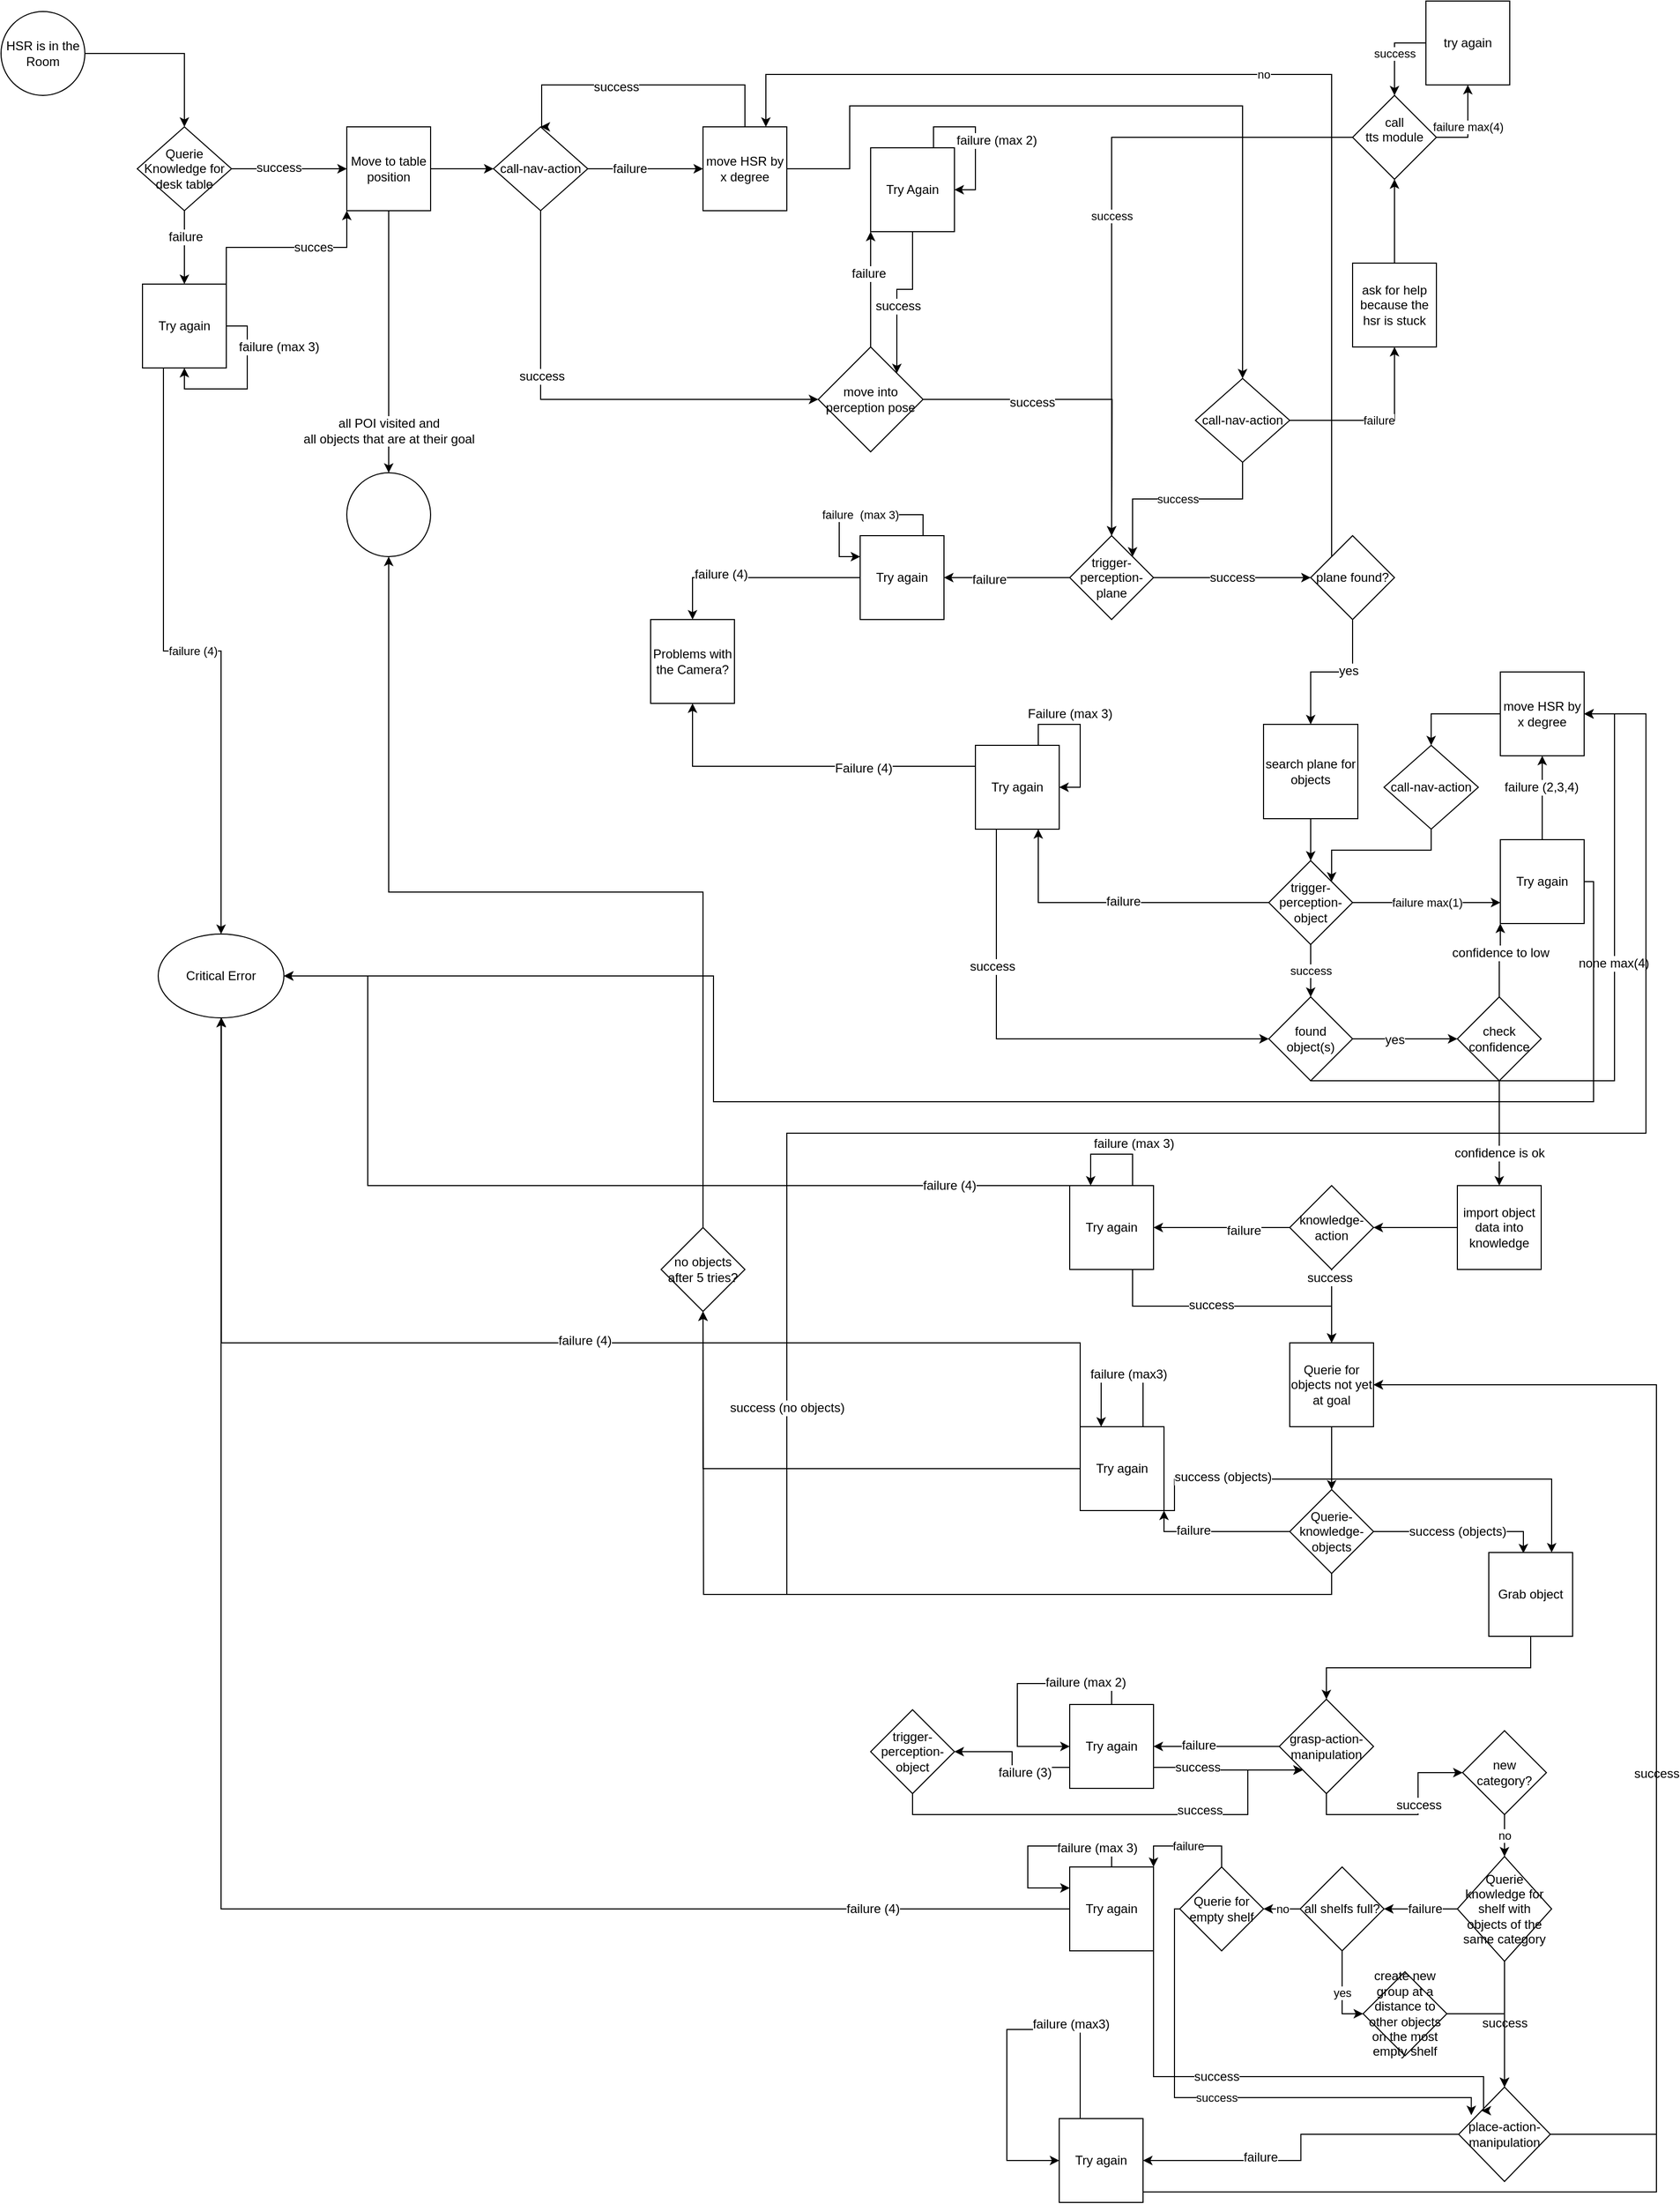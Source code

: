 <mxfile version="12.5.6" type="device"><diagram id="s3CzwGgVmn3eYkDHmtNT" name="Page-1"><mxGraphModel dx="2680" dy="2824" grid="1" gridSize="10" guides="1" tooltips="1" connect="1" arrows="1" fold="1" page="1" pageScale="1" pageWidth="827" pageHeight="1169" math="0" shadow="0"><root><mxCell id="0"/><mxCell id="1" parent="0"/><mxCell id="0zeVmVrPsQL4oMZ0mslQ-5" style="edgeStyle=orthogonalEdgeStyle;rounded=0;orthogonalLoop=1;jettySize=auto;html=1;exitX=1;exitY=0.5;exitDx=0;exitDy=0;entryX=0.5;entryY=0;entryDx=0;entryDy=0;" parent="1" source="CvxDytZqVnNAclwuMz6V-2" target="0zeVmVrPsQL4oMZ0mslQ-4" edge="1"><mxGeometry relative="1" as="geometry"/></mxCell><mxCell id="CvxDytZqVnNAclwuMz6V-2" value="HSR is in the Room" style="ellipse;whiteSpace=wrap;html=1;aspect=fixed;" parent="1" vertex="1"><mxGeometry x="20" y="20" width="80" height="80" as="geometry"/></mxCell><mxCell id="0zeVmVrPsQL4oMZ0mslQ-10" style="edgeStyle=orthogonalEdgeStyle;rounded=0;orthogonalLoop=1;jettySize=auto;html=1;exitX=1;exitY=0.5;exitDx=0;exitDy=0;entryX=0;entryY=0.5;entryDx=0;entryDy=0;strokeColor=#000000;" parent="1" source="0zeVmVrPsQL4oMZ0mslQ-4" target="0zeVmVrPsQL4oMZ0mslQ-9" edge="1"><mxGeometry relative="1" as="geometry"><Array as="points"><mxPoint x="280" y="170"/><mxPoint x="280" y="170"/></Array></mxGeometry></mxCell><mxCell id="0zeVmVrPsQL4oMZ0mslQ-11" value="success" style="text;html=1;align=center;verticalAlign=middle;resizable=0;points=[];labelBackgroundColor=#ffffff;" parent="0zeVmVrPsQL4oMZ0mslQ-10" vertex="1" connectable="0"><mxGeometry y="10" relative="1" as="geometry"><mxPoint x="-10" y="9" as="offset"/></mxGeometry></mxCell><mxCell id="0zeVmVrPsQL4oMZ0mslQ-12" style="edgeStyle=orthogonalEdgeStyle;rounded=0;orthogonalLoop=1;jettySize=auto;html=1;exitX=0.5;exitY=1;exitDx=0;exitDy=0;strokeColor=#000000;entryX=0.5;entryY=0;entryDx=0;entryDy=0;entryPerimeter=0;" parent="1" source="0zeVmVrPsQL4oMZ0mslQ-4" target="0zeVmVrPsQL4oMZ0mslQ-8" edge="1"><mxGeometry relative="1" as="geometry"><Array as="points"><mxPoint x="200" y="230"/><mxPoint x="200" y="230"/></Array></mxGeometry></mxCell><mxCell id="0zeVmVrPsQL4oMZ0mslQ-14" value="failure" style="text;html=1;align=center;verticalAlign=middle;resizable=0;points=[];labelBackgroundColor=#ffffff;" parent="0zeVmVrPsQL4oMZ0mslQ-12" vertex="1" connectable="0"><mxGeometry x="0.293" y="1" relative="1" as="geometry"><mxPoint y="-17" as="offset"/></mxGeometry></mxCell><mxCell id="0zeVmVrPsQL4oMZ0mslQ-4" value="Querie Knowledge for desk table" style="rhombus;whiteSpace=wrap;html=1;" parent="1" vertex="1"><mxGeometry x="150" y="130" width="90" height="80" as="geometry"/></mxCell><mxCell id="0zeVmVrPsQL4oMZ0mslQ-6" style="edgeStyle=orthogonalEdgeStyle;rounded=0;orthogonalLoop=1;jettySize=auto;html=1;exitX=0.5;exitY=1;exitDx=0;exitDy=0;" parent="1" source="0zeVmVrPsQL4oMZ0mslQ-4" target="0zeVmVrPsQL4oMZ0mslQ-4" edge="1"><mxGeometry relative="1" as="geometry"/></mxCell><mxCell id="0zeVmVrPsQL4oMZ0mslQ-15" style="edgeStyle=orthogonalEdgeStyle;rounded=0;orthogonalLoop=1;jettySize=auto;html=1;exitX=1;exitY=0;exitDx=0;exitDy=0;entryX=0;entryY=1;entryDx=0;entryDy=0;strokeColor=#000000;" parent="1" source="0zeVmVrPsQL4oMZ0mslQ-8" target="0zeVmVrPsQL4oMZ0mslQ-9" edge="1"><mxGeometry relative="1" as="geometry"/></mxCell><mxCell id="0zeVmVrPsQL4oMZ0mslQ-16" value="succes" style="text;html=1;align=center;verticalAlign=middle;resizable=0;points=[];labelBackgroundColor=#ffffff;" parent="0zeVmVrPsQL4oMZ0mslQ-15" vertex="1" connectable="0"><mxGeometry x="0.274" relative="1" as="geometry"><mxPoint as="offset"/></mxGeometry></mxCell><mxCell id="ymiWuhS0kt6ZjkPdEzqz-35" value="failure (4)" style="edgeStyle=orthogonalEdgeStyle;rounded=0;orthogonalLoop=1;jettySize=auto;html=1;exitX=0.25;exitY=1;exitDx=0;exitDy=0;entryX=0.5;entryY=0;entryDx=0;entryDy=0;" edge="1" parent="1" source="0zeVmVrPsQL4oMZ0mslQ-8" target="ymiWuhS0kt6ZjkPdEzqz-34"><mxGeometry relative="1" as="geometry"/></mxCell><mxCell id="0zeVmVrPsQL4oMZ0mslQ-8" value="Try again" style="whiteSpace=wrap;html=1;aspect=fixed;" parent="1" vertex="1"><mxGeometry x="155" y="280" width="80" height="80" as="geometry"/></mxCell><mxCell id="0zeVmVrPsQL4oMZ0mslQ-20" style="edgeStyle=orthogonalEdgeStyle;rounded=0;orthogonalLoop=1;jettySize=auto;html=1;exitX=1;exitY=0.5;exitDx=0;exitDy=0;entryX=0;entryY=0.5;entryDx=0;entryDy=0;strokeColor=#000000;" parent="1" source="0zeVmVrPsQL4oMZ0mslQ-9" target="0zeVmVrPsQL4oMZ0mslQ-19" edge="1"><mxGeometry relative="1" as="geometry"/></mxCell><mxCell id="0zeVmVrPsQL4oMZ0mslQ-40" value="" style="edgeStyle=orthogonalEdgeStyle;rounded=0;orthogonalLoop=1;jettySize=auto;html=1;strokeColor=#000000;" parent="1" source="0zeVmVrPsQL4oMZ0mslQ-9" target="0zeVmVrPsQL4oMZ0mslQ-39" edge="1"><mxGeometry relative="1" as="geometry"/></mxCell><mxCell id="0zeVmVrPsQL4oMZ0mslQ-41" value="all POI visited and&lt;br&gt;all objects that are at their goal" style="text;html=1;align=center;verticalAlign=middle;resizable=0;points=[];labelBackgroundColor=#ffffff;" parent="0zeVmVrPsQL4oMZ0mslQ-40" vertex="1" connectable="0"><mxGeometry x="-0.25" y="-1" relative="1" as="geometry"><mxPoint x="1" y="116" as="offset"/></mxGeometry></mxCell><mxCell id="0zeVmVrPsQL4oMZ0mslQ-9" value="Move to table position" style="whiteSpace=wrap;html=1;aspect=fixed;" parent="1" vertex="1"><mxGeometry x="350" y="130" width="80" height="80" as="geometry"/></mxCell><mxCell id="0zeVmVrPsQL4oMZ0mslQ-17" style="edgeStyle=orthogonalEdgeStyle;rounded=0;orthogonalLoop=1;jettySize=auto;html=1;exitX=1;exitY=0.5;exitDx=0;exitDy=0;entryX=0.5;entryY=1;entryDx=0;entryDy=0;strokeColor=#000000;" parent="1" source="0zeVmVrPsQL4oMZ0mslQ-8" target="0zeVmVrPsQL4oMZ0mslQ-8" edge="1"><mxGeometry relative="1" as="geometry"/></mxCell><mxCell id="0zeVmVrPsQL4oMZ0mslQ-18" value="failure (max 3)" style="text;html=1;align=center;verticalAlign=middle;resizable=0;points=[];labelBackgroundColor=#ffffff;" parent="0zeVmVrPsQL4oMZ0mslQ-17" vertex="1" connectable="0"><mxGeometry x="-0.588" y="-2" relative="1" as="geometry"><mxPoint x="32" y="7" as="offset"/></mxGeometry></mxCell><mxCell id="0zeVmVrPsQL4oMZ0mslQ-22" style="edgeStyle=orthogonalEdgeStyle;rounded=0;orthogonalLoop=1;jettySize=auto;html=1;exitX=0.5;exitY=1;exitDx=0;exitDy=0;strokeColor=#000000;entryX=0;entryY=0.5;entryDx=0;entryDy=0;" parent="1" source="0zeVmVrPsQL4oMZ0mslQ-19" target="0zeVmVrPsQL4oMZ0mslQ-43" edge="1"><mxGeometry relative="1" as="geometry"><mxPoint x="680" y="350" as="targetPoint"/></mxGeometry></mxCell><mxCell id="0zeVmVrPsQL4oMZ0mslQ-23" value="&lt;div&gt;success&lt;/div&gt;" style="text;html=1;align=center;verticalAlign=middle;resizable=0;points=[];labelBackgroundColor=#ffffff;" parent="0zeVmVrPsQL4oMZ0mslQ-22" vertex="1" connectable="0"><mxGeometry x="-0.291" y="1" relative="1" as="geometry"><mxPoint as="offset"/></mxGeometry></mxCell><mxCell id="0zeVmVrPsQL4oMZ0mslQ-27" style="edgeStyle=orthogonalEdgeStyle;rounded=0;orthogonalLoop=1;jettySize=auto;html=1;exitX=1;exitY=0.5;exitDx=0;exitDy=0;strokeColor=#000000;entryX=0;entryY=0.5;entryDx=0;entryDy=0;" parent="1" source="0zeVmVrPsQL4oMZ0mslQ-19" target="ymiWuhS0kt6ZjkPdEzqz-2" edge="1"><mxGeometry relative="1" as="geometry"><mxPoint x="660" y="170" as="targetPoint"/></mxGeometry></mxCell><mxCell id="0zeVmVrPsQL4oMZ0mslQ-28" value="failure" style="text;html=1;align=center;verticalAlign=middle;resizable=0;points=[];labelBackgroundColor=#ffffff;" parent="0zeVmVrPsQL4oMZ0mslQ-27" vertex="1" connectable="0"><mxGeometry x="-0.275" relative="1" as="geometry"><mxPoint as="offset"/></mxGeometry></mxCell><mxCell id="0zeVmVrPsQL4oMZ0mslQ-19" value="call-nav-action" style="rhombus;whiteSpace=wrap;html=1;" parent="1" vertex="1"><mxGeometry x="490" y="130" width="90" height="80" as="geometry"/></mxCell><mxCell id="0zeVmVrPsQL4oMZ0mslQ-30" style="edgeStyle=orthogonalEdgeStyle;rounded=0;orthogonalLoop=1;jettySize=auto;html=1;entryX=0.5;entryY=0;entryDx=0;entryDy=0;strokeColor=#000000;exitX=0.5;exitY=0;exitDx=0;exitDy=0;" parent="1" source="ymiWuhS0kt6ZjkPdEzqz-2" target="0zeVmVrPsQL4oMZ0mslQ-19" edge="1"><mxGeometry relative="1" as="geometry"><mxPoint x="750" y="110" as="sourcePoint"/><Array as="points"><mxPoint x="730" y="90"/><mxPoint x="536" y="90"/></Array></mxGeometry></mxCell><mxCell id="0zeVmVrPsQL4oMZ0mslQ-31" value="success" style="text;html=1;align=center;verticalAlign=middle;resizable=0;points=[];labelBackgroundColor=#ffffff;" parent="0zeVmVrPsQL4oMZ0mslQ-30" vertex="1" connectable="0"><mxGeometry x="0.19" y="2" relative="1" as="geometry"><mxPoint as="offset"/></mxGeometry></mxCell><mxCell id="0zeVmVrPsQL4oMZ0mslQ-32" style="edgeStyle=orthogonalEdgeStyle;rounded=0;orthogonalLoop=1;jettySize=auto;html=1;strokeColor=#000000;entryX=0.5;entryY=0;entryDx=0;entryDy=0;exitX=1;exitY=0.5;exitDx=0;exitDy=0;" parent="1" source="ymiWuhS0kt6ZjkPdEzqz-2" target="9kYvWkp-XGY7HZme8Q60-32" edge="1"><mxGeometry relative="1" as="geometry"><mxPoint x="790" y="170" as="sourcePoint"/><mxPoint x="1400" y="310" as="targetPoint"/><Array as="points"><mxPoint x="830" y="170"/><mxPoint x="830" y="110"/><mxPoint x="1205" y="110"/></Array></mxGeometry></mxCell><mxCell id="0zeVmVrPsQL4oMZ0mslQ-39" value="" style="ellipse;whiteSpace=wrap;html=1;aspect=fixed;" parent="1" vertex="1"><mxGeometry x="350" y="460" width="80" height="80" as="geometry"/></mxCell><mxCell id="0zeVmVrPsQL4oMZ0mslQ-47" style="edgeStyle=orthogonalEdgeStyle;rounded=0;orthogonalLoop=1;jettySize=auto;html=1;exitX=0.5;exitY=0;exitDx=0;exitDy=0;entryX=0;entryY=1;entryDx=0;entryDy=0;strokeColor=#000000;" parent="1" source="0zeVmVrPsQL4oMZ0mslQ-43" target="0zeVmVrPsQL4oMZ0mslQ-45" edge="1"><mxGeometry relative="1" as="geometry"/></mxCell><mxCell id="0zeVmVrPsQL4oMZ0mslQ-51" value="failure" style="text;html=1;align=center;verticalAlign=middle;resizable=0;points=[];labelBackgroundColor=#ffffff;" parent="0zeVmVrPsQL4oMZ0mslQ-47" vertex="1" connectable="0"><mxGeometry x="0.273" y="2" relative="1" as="geometry"><mxPoint as="offset"/></mxGeometry></mxCell><mxCell id="0zeVmVrPsQL4oMZ0mslQ-48" style="edgeStyle=orthogonalEdgeStyle;rounded=0;orthogonalLoop=1;jettySize=auto;html=1;exitX=1;exitY=0.5;exitDx=0;exitDy=0;strokeColor=#000000;" parent="1" source="0zeVmVrPsQL4oMZ0mslQ-43" edge="1"><mxGeometry relative="1" as="geometry"><mxPoint x="1080" y="520" as="targetPoint"/></mxGeometry></mxCell><mxCell id="0zeVmVrPsQL4oMZ0mslQ-52" value="success" style="text;html=1;align=center;verticalAlign=middle;resizable=0;points=[];labelBackgroundColor=#ffffff;" parent="0zeVmVrPsQL4oMZ0mslQ-48" vertex="1" connectable="0"><mxGeometry x="-0.334" y="-3" relative="1" as="geometry"><mxPoint as="offset"/></mxGeometry></mxCell><mxCell id="0zeVmVrPsQL4oMZ0mslQ-43" value="move into &lt;br&gt;perception pose" style="rhombus;whiteSpace=wrap;html=1;" parent="1" vertex="1"><mxGeometry x="800" y="340" width="100" height="100" as="geometry"/></mxCell><mxCell id="0zeVmVrPsQL4oMZ0mslQ-53" style="edgeStyle=orthogonalEdgeStyle;rounded=0;orthogonalLoop=1;jettySize=auto;html=1;exitX=0.5;exitY=1;exitDx=0;exitDy=0;entryX=1;entryY=0;entryDx=0;entryDy=0;strokeColor=#000000;" parent="1" source="0zeVmVrPsQL4oMZ0mslQ-45" target="0zeVmVrPsQL4oMZ0mslQ-43" edge="1"><mxGeometry relative="1" as="geometry"/></mxCell><mxCell id="0zeVmVrPsQL4oMZ0mslQ-56" value="success" style="text;html=1;align=center;verticalAlign=middle;resizable=0;points=[];labelBackgroundColor=#ffffff;" parent="0zeVmVrPsQL4oMZ0mslQ-53" vertex="1" connectable="0"><mxGeometry x="0.147" y="1" relative="1" as="geometry"><mxPoint as="offset"/></mxGeometry></mxCell><mxCell id="0zeVmVrPsQL4oMZ0mslQ-45" value="Try Again" style="whiteSpace=wrap;html=1;aspect=fixed;" parent="1" vertex="1"><mxGeometry x="850" y="150" width="80" height="80" as="geometry"/></mxCell><mxCell id="0zeVmVrPsQL4oMZ0mslQ-57" style="edgeStyle=orthogonalEdgeStyle;rounded=0;orthogonalLoop=1;jettySize=auto;html=1;exitX=0.75;exitY=0;exitDx=0;exitDy=0;entryX=1;entryY=0.5;entryDx=0;entryDy=0;strokeColor=#000000;" parent="1" source="0zeVmVrPsQL4oMZ0mslQ-45" target="0zeVmVrPsQL4oMZ0mslQ-45" edge="1"><mxGeometry relative="1" as="geometry"/></mxCell><mxCell id="0zeVmVrPsQL4oMZ0mslQ-58" value="failure (max 2)" style="text;html=1;align=center;verticalAlign=middle;resizable=0;points=[];labelBackgroundColor=#ffffff;" parent="0zeVmVrPsQL4oMZ0mslQ-57" vertex="1" connectable="0"><mxGeometry x="0.043" y="2" relative="1" as="geometry"><mxPoint x="18" as="offset"/></mxGeometry></mxCell><mxCell id="0zeVmVrPsQL4oMZ0mslQ-62" style="edgeStyle=orthogonalEdgeStyle;rounded=0;orthogonalLoop=1;jettySize=auto;html=1;exitX=0;exitY=0.5;exitDx=0;exitDy=0;entryX=1;entryY=0.5;entryDx=0;entryDy=0;strokeColor=#000000;" parent="1" source="0zeVmVrPsQL4oMZ0mslQ-59" target="0zeVmVrPsQL4oMZ0mslQ-61" edge="1"><mxGeometry relative="1" as="geometry"/></mxCell><mxCell id="0zeVmVrPsQL4oMZ0mslQ-63" value="failure" style="text;html=1;align=center;verticalAlign=middle;resizable=0;points=[];labelBackgroundColor=#ffffff;" parent="0zeVmVrPsQL4oMZ0mslQ-62" vertex="1" connectable="0"><mxGeometry x="0.283" y="2" relative="1" as="geometry"><mxPoint as="offset"/></mxGeometry></mxCell><mxCell id="0zeVmVrPsQL4oMZ0mslQ-75" style="edgeStyle=orthogonalEdgeStyle;rounded=0;orthogonalLoop=1;jettySize=auto;html=1;exitX=1;exitY=0.5;exitDx=0;exitDy=0;entryX=0;entryY=0.5;entryDx=0;entryDy=0;strokeColor=#000000;" parent="1" source="0zeVmVrPsQL4oMZ0mslQ-59" target="0zeVmVrPsQL4oMZ0mslQ-74" edge="1"><mxGeometry relative="1" as="geometry"/></mxCell><mxCell id="0zeVmVrPsQL4oMZ0mslQ-76" value="success" style="text;html=1;align=center;verticalAlign=middle;resizable=0;points=[];labelBackgroundColor=#ffffff;" parent="0zeVmVrPsQL4oMZ0mslQ-75" vertex="1" connectable="0"><mxGeometry x="0.25" y="-2" relative="1" as="geometry"><mxPoint x="-19" y="-2" as="offset"/></mxGeometry></mxCell><mxCell id="0zeVmVrPsQL4oMZ0mslQ-59" value="trigger-perception-plane" style="rhombus;whiteSpace=wrap;html=1;" parent="1" vertex="1"><mxGeometry x="1040" y="520" width="80" height="80" as="geometry"/></mxCell><mxCell id="0zeVmVrPsQL4oMZ0mslQ-65" value="failure&amp;nbsp; (max 3)" style="edgeStyle=orthogonalEdgeStyle;rounded=0;orthogonalLoop=1;jettySize=auto;html=1;exitX=0.75;exitY=0;exitDx=0;exitDy=0;strokeColor=#000000;entryX=0;entryY=0.25;entryDx=0;entryDy=0;" parent="1" source="0zeVmVrPsQL4oMZ0mslQ-61" target="0zeVmVrPsQL4oMZ0mslQ-61" edge="1"><mxGeometry relative="1" as="geometry"><mxPoint x="830" y="540" as="targetPoint"/><Array as="points"><mxPoint x="900" y="500"/><mxPoint x="820" y="500"/><mxPoint x="820" y="540"/></Array></mxGeometry></mxCell><mxCell id="0zeVmVrPsQL4oMZ0mslQ-70" style="edgeStyle=orthogonalEdgeStyle;rounded=0;orthogonalLoop=1;jettySize=auto;html=1;exitX=0;exitY=0.5;exitDx=0;exitDy=0;entryX=0.5;entryY=0;entryDx=0;entryDy=0;strokeColor=#000000;" parent="1" source="0zeVmVrPsQL4oMZ0mslQ-61" target="0zeVmVrPsQL4oMZ0mslQ-67" edge="1"><mxGeometry relative="1" as="geometry"/></mxCell><mxCell id="0zeVmVrPsQL4oMZ0mslQ-71" value="failure (4)" style="text;html=1;align=center;verticalAlign=middle;resizable=0;points=[];labelBackgroundColor=#ffffff;" parent="0zeVmVrPsQL4oMZ0mslQ-70" vertex="1" connectable="0"><mxGeometry x="0.33" y="-3" relative="1" as="geometry"><mxPoint as="offset"/></mxGeometry></mxCell><mxCell id="0zeVmVrPsQL4oMZ0mslQ-61" value="Try again" style="whiteSpace=wrap;html=1;aspect=fixed;" parent="1" vertex="1"><mxGeometry x="840" y="520" width="80" height="80" as="geometry"/></mxCell><mxCell id="0zeVmVrPsQL4oMZ0mslQ-67" value="Problems with the Camera?" style="whiteSpace=wrap;html=1;aspect=fixed;" parent="1" vertex="1"><mxGeometry x="640" y="600" width="80" height="80" as="geometry"/></mxCell><mxCell id="0zeVmVrPsQL4oMZ0mslQ-81" style="edgeStyle=orthogonalEdgeStyle;rounded=0;orthogonalLoop=1;jettySize=auto;html=1;exitX=0.5;exitY=1;exitDx=0;exitDy=0;strokeColor=#000000;entryX=0.5;entryY=0;entryDx=0;entryDy=0;" parent="1" source="0zeVmVrPsQL4oMZ0mslQ-74" target="0zeVmVrPsQL4oMZ0mslQ-80" edge="1"><mxGeometry relative="1" as="geometry"><mxPoint x="1250" y="649" as="targetPoint"/></mxGeometry></mxCell><mxCell id="0zeVmVrPsQL4oMZ0mslQ-82" value="yes" style="text;html=1;align=center;verticalAlign=middle;resizable=0;points=[];labelBackgroundColor=#ffffff;" parent="0zeVmVrPsQL4oMZ0mslQ-81" vertex="1" connectable="0"><mxGeometry x="-0.222" y="-1" relative="1" as="geometry"><mxPoint as="offset"/></mxGeometry></mxCell><mxCell id="ymiWuhS0kt6ZjkPdEzqz-18" value="no" style="edgeStyle=orthogonalEdgeStyle;rounded=0;orthogonalLoop=1;jettySize=auto;html=1;entryX=0.75;entryY=0;entryDx=0;entryDy=0;exitX=0;exitY=0;exitDx=0;exitDy=0;" parent="1" source="0zeVmVrPsQL4oMZ0mslQ-74" target="ymiWuhS0kt6ZjkPdEzqz-2" edge="1"><mxGeometry relative="1" as="geometry"><mxPoint x="1270" y="330" as="targetPoint"/><mxPoint x="1260" y="490" as="sourcePoint"/><Array as="points"><mxPoint x="1290" y="80"/><mxPoint x="750" y="80"/></Array></mxGeometry></mxCell><mxCell id="0zeVmVrPsQL4oMZ0mslQ-74" value="&lt;div&gt;plane found?&lt;/div&gt;" style="rhombus;whiteSpace=wrap;html=1;" parent="1" vertex="1"><mxGeometry x="1270" y="520" width="80" height="80" as="geometry"/></mxCell><mxCell id="9kYvWkp-XGY7HZme8Q60-26" style="edgeStyle=orthogonalEdgeStyle;rounded=0;orthogonalLoop=1;jettySize=auto;html=1;exitX=0.5;exitY=1;exitDx=0;exitDy=0;entryX=0.5;entryY=0;entryDx=0;entryDy=0;" parent="1" source="0zeVmVrPsQL4oMZ0mslQ-80" target="9kYvWkp-XGY7HZme8Q60-1" edge="1"><mxGeometry relative="1" as="geometry"/></mxCell><mxCell id="0zeVmVrPsQL4oMZ0mslQ-80" value="search plane for objects" style="whiteSpace=wrap;html=1;aspect=fixed;" parent="1" vertex="1"><mxGeometry x="1225" y="700" width="90" height="90" as="geometry"/></mxCell><mxCell id="9kYvWkp-XGY7HZme8Q60-5" style="edgeStyle=orthogonalEdgeStyle;rounded=0;orthogonalLoop=1;jettySize=auto;html=1;exitX=0;exitY=0.5;exitDx=0;exitDy=0;entryX=0.75;entryY=1;entryDx=0;entryDy=0;" parent="1" source="9kYvWkp-XGY7HZme8Q60-1" target="9kYvWkp-XGY7HZme8Q60-4" edge="1"><mxGeometry relative="1" as="geometry"/></mxCell><mxCell id="9kYvWkp-XGY7HZme8Q60-11" value="failure" style="text;html=1;align=center;verticalAlign=middle;resizable=0;points=[];labelBackgroundColor=#ffffff;" parent="9kYvWkp-XGY7HZme8Q60-5" vertex="1" connectable="0"><mxGeometry x="-0.041" y="-1" relative="1" as="geometry"><mxPoint as="offset"/></mxGeometry></mxCell><mxCell id="9kYvWkp-XGY7HZme8Q60-13" value="success" style="edgeStyle=orthogonalEdgeStyle;rounded=0;orthogonalLoop=1;jettySize=auto;html=1;exitX=0.5;exitY=1;exitDx=0;exitDy=0;entryX=0.5;entryY=0;entryDx=0;entryDy=0;" parent="1" source="9kYvWkp-XGY7HZme8Q60-1" target="9kYvWkp-XGY7HZme8Q60-12" edge="1"><mxGeometry relative="1" as="geometry"/></mxCell><mxCell id="ymiWuhS0kt6ZjkPdEzqz-22" value="failure max(1)" style="edgeStyle=orthogonalEdgeStyle;rounded=0;orthogonalLoop=1;jettySize=auto;html=1;exitX=1;exitY=0.5;exitDx=0;exitDy=0;entryX=0;entryY=0.75;entryDx=0;entryDy=0;" parent="1" source="9kYvWkp-XGY7HZme8Q60-1" target="9kYvWkp-XGY7HZme8Q60-23" edge="1"><mxGeometry relative="1" as="geometry"/></mxCell><mxCell id="9kYvWkp-XGY7HZme8Q60-1" value="trigger-perception-object" style="rhombus;whiteSpace=wrap;html=1;" parent="1" vertex="1"><mxGeometry x="1230" y="830" width="80" height="80" as="geometry"/></mxCell><mxCell id="9kYvWkp-XGY7HZme8Q60-9" style="edgeStyle=orthogonalEdgeStyle;rounded=0;orthogonalLoop=1;jettySize=auto;html=1;exitX=0;exitY=0.25;exitDx=0;exitDy=0;" parent="1" source="9kYvWkp-XGY7HZme8Q60-4" edge="1"><mxGeometry relative="1" as="geometry"><mxPoint x="680" y="680" as="targetPoint"/><Array as="points"><mxPoint x="680" y="740"/><mxPoint x="680" y="680"/></Array></mxGeometry></mxCell><mxCell id="9kYvWkp-XGY7HZme8Q60-10" value="Failure (4)" style="text;html=1;align=center;verticalAlign=middle;resizable=0;points=[];labelBackgroundColor=#ffffff;" parent="9kYvWkp-XGY7HZme8Q60-9" vertex="1" connectable="0"><mxGeometry x="-0.348" y="2" relative="1" as="geometry"><mxPoint as="offset"/></mxGeometry></mxCell><mxCell id="9kYvWkp-XGY7HZme8Q60-14" style="edgeStyle=orthogonalEdgeStyle;rounded=0;orthogonalLoop=1;jettySize=auto;html=1;exitX=0.25;exitY=1;exitDx=0;exitDy=0;entryX=0;entryY=0.5;entryDx=0;entryDy=0;" parent="1" source="9kYvWkp-XGY7HZme8Q60-4" target="9kYvWkp-XGY7HZme8Q60-12" edge="1"><mxGeometry relative="1" as="geometry"/></mxCell><mxCell id="9kYvWkp-XGY7HZme8Q60-15" value="success" style="text;html=1;align=center;verticalAlign=middle;resizable=0;points=[];labelBackgroundColor=#ffffff;" parent="9kYvWkp-XGY7HZme8Q60-14" vertex="1" connectable="0"><mxGeometry x="-0.43" y="-4" relative="1" as="geometry"><mxPoint as="offset"/></mxGeometry></mxCell><mxCell id="9kYvWkp-XGY7HZme8Q60-4" value="Try again" style="whiteSpace=wrap;html=1;aspect=fixed;" parent="1" vertex="1"><mxGeometry x="950" y="720" width="80" height="80" as="geometry"/></mxCell><mxCell id="9kYvWkp-XGY7HZme8Q60-7" style="edgeStyle=orthogonalEdgeStyle;rounded=0;orthogonalLoop=1;jettySize=auto;html=1;exitX=0.75;exitY=0;exitDx=0;exitDy=0;entryX=1;entryY=0.5;entryDx=0;entryDy=0;" parent="1" source="9kYvWkp-XGY7HZme8Q60-4" target="9kYvWkp-XGY7HZme8Q60-4" edge="1"><mxGeometry relative="1" as="geometry"/></mxCell><mxCell id="9kYvWkp-XGY7HZme8Q60-8" value="Failure (max 3)" style="text;html=1;align=center;verticalAlign=middle;resizable=0;points=[];labelBackgroundColor=#ffffff;" parent="9kYvWkp-XGY7HZme8Q60-7" vertex="1" connectable="0"><mxGeometry y="-1" relative="1" as="geometry"><mxPoint x="-9" y="-20" as="offset"/></mxGeometry></mxCell><mxCell id="9kYvWkp-XGY7HZme8Q60-17" style="edgeStyle=orthogonalEdgeStyle;rounded=0;orthogonalLoop=1;jettySize=auto;html=1;exitX=0.5;exitY=1;exitDx=0;exitDy=0;entryX=1;entryY=0.5;entryDx=0;entryDy=0;" parent="1" source="9kYvWkp-XGY7HZme8Q60-12" target="9kYvWkp-XGY7HZme8Q60-46" edge="1"><mxGeometry relative="1" as="geometry"><mxPoint x="1568.571" y="1020" as="targetPoint"/><Array as="points"><mxPoint x="1560" y="1040"/><mxPoint x="1560" y="690"/></Array></mxGeometry></mxCell><mxCell id="9kYvWkp-XGY7HZme8Q60-18" value="none max(4)" style="text;html=1;align=center;verticalAlign=middle;resizable=0;points=[];labelBackgroundColor=#ffffff;" parent="9kYvWkp-XGY7HZme8Q60-17" vertex="1" connectable="0"><mxGeometry x="0.204" y="1" relative="1" as="geometry"><mxPoint as="offset"/></mxGeometry></mxCell><mxCell id="9kYvWkp-XGY7HZme8Q60-20" style="edgeStyle=orthogonalEdgeStyle;rounded=0;orthogonalLoop=1;jettySize=auto;html=1;exitX=1;exitY=0.5;exitDx=0;exitDy=0;entryX=0;entryY=0.5;entryDx=0;entryDy=0;" parent="1" source="9kYvWkp-XGY7HZme8Q60-12" target="9kYvWkp-XGY7HZme8Q60-19" edge="1"><mxGeometry relative="1" as="geometry"/></mxCell><mxCell id="9kYvWkp-XGY7HZme8Q60-21" value="yes" style="text;html=1;align=center;verticalAlign=middle;resizable=0;points=[];labelBackgroundColor=#ffffff;" parent="9kYvWkp-XGY7HZme8Q60-20" vertex="1" connectable="0"><mxGeometry x="-0.213" y="-1" relative="1" as="geometry"><mxPoint as="offset"/></mxGeometry></mxCell><mxCell id="9kYvWkp-XGY7HZme8Q60-12" value="found object(s)" style="rhombus;whiteSpace=wrap;html=1;" parent="1" vertex="1"><mxGeometry x="1230" y="960" width="80" height="80" as="geometry"/></mxCell><mxCell id="9kYvWkp-XGY7HZme8Q60-24" style="edgeStyle=orthogonalEdgeStyle;rounded=0;orthogonalLoop=1;jettySize=auto;html=1;exitX=0.5;exitY=0;exitDx=0;exitDy=0;entryX=0;entryY=1;entryDx=0;entryDy=0;" parent="1" source="9kYvWkp-XGY7HZme8Q60-19" target="9kYvWkp-XGY7HZme8Q60-23" edge="1"><mxGeometry relative="1" as="geometry"/></mxCell><mxCell id="9kYvWkp-XGY7HZme8Q60-25" value="confidence to low" style="text;html=1;align=center;verticalAlign=middle;resizable=0;points=[];labelBackgroundColor=#ffffff;" parent="9kYvWkp-XGY7HZme8Q60-24" vertex="1" connectable="0"><mxGeometry x="0.228" relative="1" as="geometry"><mxPoint as="offset"/></mxGeometry></mxCell><mxCell id="9kYvWkp-XGY7HZme8Q60-42" style="edgeStyle=orthogonalEdgeStyle;rounded=0;orthogonalLoop=1;jettySize=auto;html=1;exitX=0.5;exitY=1;exitDx=0;exitDy=0;" parent="1" source="9kYvWkp-XGY7HZme8Q60-19" target="9kYvWkp-XGY7HZme8Q60-41" edge="1"><mxGeometry relative="1" as="geometry"/></mxCell><mxCell id="9kYvWkp-XGY7HZme8Q60-43" value="confidence is ok" style="text;html=1;align=center;verticalAlign=middle;resizable=0;points=[];labelBackgroundColor=#ffffff;" parent="9kYvWkp-XGY7HZme8Q60-42" vertex="1" connectable="0"><mxGeometry x="-0.25" y="-2" relative="1" as="geometry"><mxPoint x="2" y="31.67" as="offset"/></mxGeometry></mxCell><mxCell id="9kYvWkp-XGY7HZme8Q60-19" value="check confidence " style="rhombus;whiteSpace=wrap;html=1;" parent="1" vertex="1"><mxGeometry x="1410" y="960" width="80" height="80" as="geometry"/></mxCell><mxCell id="9kYvWkp-XGY7HZme8Q60-47" style="edgeStyle=orthogonalEdgeStyle;rounded=0;orthogonalLoop=1;jettySize=auto;html=1;exitX=0.5;exitY=0;exitDx=0;exitDy=0;entryX=0.5;entryY=1;entryDx=0;entryDy=0;" parent="1" source="9kYvWkp-XGY7HZme8Q60-23" target="9kYvWkp-XGY7HZme8Q60-46" edge="1"><mxGeometry relative="1" as="geometry"/></mxCell><mxCell id="9kYvWkp-XGY7HZme8Q60-48" value="failure (2,3,4)" style="text;html=1;align=center;verticalAlign=middle;resizable=0;points=[];labelBackgroundColor=#ffffff;" parent="9kYvWkp-XGY7HZme8Q60-47" vertex="1" connectable="0"><mxGeometry x="0.25" y="1" relative="1" as="geometry"><mxPoint as="offset"/></mxGeometry></mxCell><mxCell id="ymiWuhS0kt6ZjkPdEzqz-36" style="edgeStyle=orthogonalEdgeStyle;rounded=0;orthogonalLoop=1;jettySize=auto;html=1;exitX=1;exitY=0.5;exitDx=0;exitDy=0;entryX=1;entryY=0.5;entryDx=0;entryDy=0;" edge="1" parent="1" source="9kYvWkp-XGY7HZme8Q60-23" target="ymiWuhS0kt6ZjkPdEzqz-34"><mxGeometry relative="1" as="geometry"><mxPoint x="700" y="1060" as="targetPoint"/><Array as="points"><mxPoint x="1540" y="850"/><mxPoint x="1540" y="1060"/><mxPoint x="700" y="1060"/><mxPoint x="700" y="940"/></Array></mxGeometry></mxCell><mxCell id="9kYvWkp-XGY7HZme8Q60-23" value="Try again" style="whiteSpace=wrap;html=1;aspect=fixed;" parent="1" vertex="1"><mxGeometry x="1451" y="810" width="80" height="80" as="geometry"/></mxCell><mxCell id="9kYvWkp-XGY7HZme8Q60-35" value="success" style="edgeStyle=orthogonalEdgeStyle;rounded=0;orthogonalLoop=1;jettySize=auto;html=1;exitX=0.5;exitY=1;exitDx=0;exitDy=0;entryX=1;entryY=0;entryDx=0;entryDy=0;" parent="1" source="9kYvWkp-XGY7HZme8Q60-32" target="0zeVmVrPsQL4oMZ0mslQ-59" edge="1"><mxGeometry relative="1" as="geometry"/></mxCell><mxCell id="ymiWuhS0kt6ZjkPdEzqz-3" value="failure" style="edgeStyle=orthogonalEdgeStyle;rounded=0;orthogonalLoop=1;jettySize=auto;html=1;exitX=1;exitY=0.5;exitDx=0;exitDy=0;entryX=0.5;entryY=1;entryDx=0;entryDy=0;" parent="1" source="9kYvWkp-XGY7HZme8Q60-32" target="ymiWuhS0kt6ZjkPdEzqz-4" edge="1"><mxGeometry relative="1" as="geometry"><mxPoint x="1320" y="410" as="targetPoint"/></mxGeometry></mxCell><mxCell id="9kYvWkp-XGY7HZme8Q60-32" value="call-nav-action" style="rhombus;whiteSpace=wrap;html=1;" parent="1" vertex="1"><mxGeometry x="1160" y="370" width="90" height="80" as="geometry"/></mxCell><mxCell id="9kYvWkp-XGY7HZme8Q60-55" style="edgeStyle=orthogonalEdgeStyle;rounded=0;orthogonalLoop=1;jettySize=auto;html=1;exitX=0;exitY=0.5;exitDx=0;exitDy=0;entryX=1;entryY=0.5;entryDx=0;entryDy=0;" parent="1" source="9kYvWkp-XGY7HZme8Q60-41" target="9kYvWkp-XGY7HZme8Q60-54" edge="1"><mxGeometry relative="1" as="geometry"/></mxCell><mxCell id="9kYvWkp-XGY7HZme8Q60-41" value="import object data into knowledge" style="whiteSpace=wrap;html=1;aspect=fixed;" parent="1" vertex="1"><mxGeometry x="1410" y="1140" width="80" height="80" as="geometry"/></mxCell><mxCell id="9kYvWkp-XGY7HZme8Q60-50" style="edgeStyle=orthogonalEdgeStyle;rounded=0;orthogonalLoop=1;jettySize=auto;html=1;exitX=0;exitY=0.5;exitDx=0;exitDy=0;entryX=0.5;entryY=0;entryDx=0;entryDy=0;" parent="1" source="9kYvWkp-XGY7HZme8Q60-46" target="9kYvWkp-XGY7HZme8Q60-49" edge="1"><mxGeometry relative="1" as="geometry"/></mxCell><mxCell id="9kYvWkp-XGY7HZme8Q60-46" value="move HSR by x degree" style="whiteSpace=wrap;html=1;aspect=fixed;" parent="1" vertex="1"><mxGeometry x="1451" y="650" width="80" height="80" as="geometry"/></mxCell><mxCell id="9kYvWkp-XGY7HZme8Q60-51" style="edgeStyle=orthogonalEdgeStyle;rounded=0;orthogonalLoop=1;jettySize=auto;html=1;exitX=0.5;exitY=1;exitDx=0;exitDy=0;entryX=1;entryY=0;entryDx=0;entryDy=0;" parent="1" source="9kYvWkp-XGY7HZme8Q60-49" target="9kYvWkp-XGY7HZme8Q60-1" edge="1"><mxGeometry relative="1" as="geometry"><Array as="points"><mxPoint x="1385" y="820"/><mxPoint x="1290" y="820"/></Array></mxGeometry></mxCell><mxCell id="9kYvWkp-XGY7HZme8Q60-49" value="call-nav-action" style="rhombus;whiteSpace=wrap;html=1;" parent="1" vertex="1"><mxGeometry x="1340" y="720" width="90" height="80" as="geometry"/></mxCell><mxCell id="9kYvWkp-XGY7HZme8Q60-57" style="edgeStyle=orthogonalEdgeStyle;rounded=0;orthogonalLoop=1;jettySize=auto;html=1;exitX=0;exitY=0.5;exitDx=0;exitDy=0;entryX=1;entryY=0.5;entryDx=0;entryDy=0;" parent="1" source="9kYvWkp-XGY7HZme8Q60-54" target="9kYvWkp-XGY7HZme8Q60-56" edge="1"><mxGeometry relative="1" as="geometry"/></mxCell><mxCell id="9kYvWkp-XGY7HZme8Q60-65" value="failure" style="text;html=1;align=center;verticalAlign=middle;resizable=0;points=[];labelBackgroundColor=#ffffff;" parent="9kYvWkp-XGY7HZme8Q60-57" vertex="1" connectable="0"><mxGeometry x="-0.323" y="3" relative="1" as="geometry"><mxPoint as="offset"/></mxGeometry></mxCell><mxCell id="9kYvWkp-XGY7HZme8Q60-67" style="edgeStyle=orthogonalEdgeStyle;rounded=0;orthogonalLoop=1;jettySize=auto;html=1;exitX=0.5;exitY=1;exitDx=0;exitDy=0;entryX=0.5;entryY=0;entryDx=0;entryDy=0;" parent="1" source="9kYvWkp-XGY7HZme8Q60-54" target="9kYvWkp-XGY7HZme8Q60-66" edge="1"><mxGeometry relative="1" as="geometry"/></mxCell><mxCell id="9kYvWkp-XGY7HZme8Q60-68" value="success" style="text;html=1;align=center;verticalAlign=middle;resizable=0;points=[];labelBackgroundColor=#ffffff;" parent="9kYvWkp-XGY7HZme8Q60-67" vertex="1" connectable="0"><mxGeometry x="0.267" y="-2" relative="1" as="geometry"><mxPoint y="-37" as="offset"/></mxGeometry></mxCell><mxCell id="9kYvWkp-XGY7HZme8Q60-54" value="knowledge-action" style="rhombus;whiteSpace=wrap;html=1;" parent="1" vertex="1"><mxGeometry x="1250" y="1140" width="80" height="80" as="geometry"/></mxCell><mxCell id="9kYvWkp-XGY7HZme8Q60-59" style="edgeStyle=orthogonalEdgeStyle;rounded=0;orthogonalLoop=1;jettySize=auto;html=1;exitX=0;exitY=0.25;exitDx=0;exitDy=0;entryX=1;entryY=0.5;entryDx=0;entryDy=0;" parent="1" source="9kYvWkp-XGY7HZme8Q60-56" target="ymiWuhS0kt6ZjkPdEzqz-34" edge="1"><mxGeometry relative="1" as="geometry"><Array as="points"><mxPoint x="370" y="1140"/><mxPoint x="370" y="940"/></Array><mxPoint x="330" y="945" as="targetPoint"/></mxGeometry></mxCell><mxCell id="9kYvWkp-XGY7HZme8Q60-60" value="failure (4)" style="text;html=1;align=center;verticalAlign=middle;resizable=0;points=[];labelBackgroundColor=#ffffff;" parent="9kYvWkp-XGY7HZme8Q60-59" vertex="1" connectable="0"><mxGeometry x="-0.778" y="3" relative="1" as="geometry"><mxPoint x="-28" y="-3" as="offset"/></mxGeometry></mxCell><mxCell id="9kYvWkp-XGY7HZme8Q60-69" style="edgeStyle=orthogonalEdgeStyle;rounded=0;orthogonalLoop=1;jettySize=auto;html=1;exitX=0.75;exitY=1;exitDx=0;exitDy=0;" parent="1" source="9kYvWkp-XGY7HZme8Q60-56" target="9kYvWkp-XGY7HZme8Q60-66" edge="1"><mxGeometry relative="1" as="geometry"/></mxCell><mxCell id="9kYvWkp-XGY7HZme8Q60-70" value="success" style="text;html=1;align=center;verticalAlign=middle;resizable=0;points=[];labelBackgroundColor=#ffffff;" parent="9kYvWkp-XGY7HZme8Q60-69" vertex="1" connectable="0"><mxGeometry x="-0.157" y="1" relative="1" as="geometry"><mxPoint as="offset"/></mxGeometry></mxCell><mxCell id="9kYvWkp-XGY7HZme8Q60-56" value="Try again" style="whiteSpace=wrap;html=1;aspect=fixed;" parent="1" vertex="1"><mxGeometry x="1040" y="1140" width="80" height="80" as="geometry"/></mxCell><mxCell id="9kYvWkp-XGY7HZme8Q60-61" style="edgeStyle=orthogonalEdgeStyle;rounded=0;orthogonalLoop=1;jettySize=auto;html=1;exitX=0.75;exitY=0;exitDx=0;exitDy=0;entryX=0.25;entryY=0;entryDx=0;entryDy=0;" parent="1" source="9kYvWkp-XGY7HZme8Q60-56" target="9kYvWkp-XGY7HZme8Q60-56" edge="1"><mxGeometry relative="1" as="geometry"><Array as="points"><mxPoint x="1100" y="1110"/><mxPoint x="1060" y="1110"/></Array></mxGeometry></mxCell><mxCell id="9kYvWkp-XGY7HZme8Q60-62" value="failure (max 3)" style="text;html=1;align=center;verticalAlign=middle;resizable=0;points=[];labelBackgroundColor=#ffffff;" parent="9kYvWkp-XGY7HZme8Q60-61" vertex="1" connectable="0"><mxGeometry x="-0.46" y="2" relative="1" as="geometry"><mxPoint x="3" y="-13" as="offset"/></mxGeometry></mxCell><mxCell id="9kYvWkp-XGY7HZme8Q60-73" style="edgeStyle=orthogonalEdgeStyle;rounded=0;orthogonalLoop=1;jettySize=auto;html=1;" parent="1" source="9kYvWkp-XGY7HZme8Q60-66" target="9kYvWkp-XGY7HZme8Q60-72" edge="1"><mxGeometry relative="1" as="geometry"/></mxCell><mxCell id="9kYvWkp-XGY7HZme8Q60-66" value="Querie for objects not yet at goal" style="whiteSpace=wrap;html=1;aspect=fixed;" parent="1" vertex="1"><mxGeometry x="1250" y="1290" width="80" height="80" as="geometry"/></mxCell><mxCell id="9kYvWkp-XGY7HZme8Q60-79" style="edgeStyle=orthogonalEdgeStyle;rounded=0;orthogonalLoop=1;jettySize=auto;html=1;exitX=1;exitY=0.5;exitDx=0;exitDy=0;entryX=0.413;entryY=0.01;entryDx=0;entryDy=0;entryPerimeter=0;strokeColor=#000000;" parent="1" source="9kYvWkp-XGY7HZme8Q60-72" target="9kYvWkp-XGY7HZme8Q60-78" edge="1"><mxGeometry relative="1" as="geometry"/></mxCell><mxCell id="9kYvWkp-XGY7HZme8Q60-80" value="success (objects)" style="text;html=1;align=center;verticalAlign=middle;resizable=0;points=[];labelBackgroundColor=#ffffff;" parent="9kYvWkp-XGY7HZme8Q60-79" vertex="1" connectable="0"><mxGeometry x="0.159" y="-1" relative="1" as="geometry"><mxPoint x="-15.29" y="-1.12" as="offset"/></mxGeometry></mxCell><mxCell id="9kYvWkp-XGY7HZme8Q60-95" style="edgeStyle=orthogonalEdgeStyle;rounded=0;orthogonalLoop=1;jettySize=auto;html=1;exitX=0;exitY=0.5;exitDx=0;exitDy=0;entryX=1;entryY=1;entryDx=0;entryDy=0;strokeColor=#000000;" parent="1" source="9kYvWkp-XGY7HZme8Q60-72" target="9kYvWkp-XGY7HZme8Q60-94" edge="1"><mxGeometry relative="1" as="geometry"/></mxCell><mxCell id="9kYvWkp-XGY7HZme8Q60-96" value="failure" style="text;html=1;align=center;verticalAlign=middle;resizable=0;points=[];labelBackgroundColor=#ffffff;" parent="9kYvWkp-XGY7HZme8Q60-95" vertex="1" connectable="0"><mxGeometry x="0.322" y="-1" relative="1" as="geometry"><mxPoint as="offset"/></mxGeometry></mxCell><mxCell id="9kYvWkp-XGY7HZme8Q60-109" style="edgeStyle=orthogonalEdgeStyle;rounded=0;orthogonalLoop=1;jettySize=auto;html=1;exitX=0.5;exitY=1;exitDx=0;exitDy=0;strokeColor=#000000;entryX=1;entryY=0.5;entryDx=0;entryDy=0;" parent="1" source="9kYvWkp-XGY7HZme8Q60-72" target="9kYvWkp-XGY7HZme8Q60-46" edge="1"><mxGeometry relative="1" as="geometry"><mxPoint x="1569" y="850" as="targetPoint"/><Array as="points"><mxPoint x="1290" y="1530"/><mxPoint x="770" y="1530"/><mxPoint x="770" y="1090"/><mxPoint x="1590" y="1090"/><mxPoint x="1590" y="690"/></Array></mxGeometry></mxCell><mxCell id="ymiWuhS0kt6ZjkPdEzqz-42" style="edgeStyle=orthogonalEdgeStyle;rounded=0;orthogonalLoop=1;jettySize=auto;html=1;exitX=0.5;exitY=1;exitDx=0;exitDy=0;" edge="1" parent="1" source="9kYvWkp-XGY7HZme8Q60-72"><mxGeometry relative="1" as="geometry"><mxPoint x="690.0" y="1260" as="targetPoint"/></mxGeometry></mxCell><mxCell id="9kYvWkp-XGY7HZme8Q60-72" value="Querie-knowledge-objects" style="rhombus;whiteSpace=wrap;html=1;" parent="1" vertex="1"><mxGeometry x="1250" y="1430" width="80" height="80" as="geometry"/></mxCell><mxCell id="9kYvWkp-XGY7HZme8Q60-82" style="edgeStyle=orthogonalEdgeStyle;rounded=0;orthogonalLoop=1;jettySize=auto;html=1;exitX=0.5;exitY=1;exitDx=0;exitDy=0;strokeColor=#000000;" parent="1" source="9kYvWkp-XGY7HZme8Q60-78" target="9kYvWkp-XGY7HZme8Q60-81" edge="1"><mxGeometry relative="1" as="geometry"/></mxCell><mxCell id="9kYvWkp-XGY7HZme8Q60-78" value="Grab object" style="whiteSpace=wrap;html=1;aspect=fixed;" parent="1" vertex="1"><mxGeometry x="1440" y="1490" width="80" height="80" as="geometry"/></mxCell><mxCell id="9kYvWkp-XGY7HZme8Q60-89" style="edgeStyle=orthogonalEdgeStyle;rounded=0;orthogonalLoop=1;jettySize=auto;html=1;exitX=0.5;exitY=1;exitDx=0;exitDy=0;strokeColor=#000000;entryX=0;entryY=0.5;entryDx=0;entryDy=0;" parent="1" source="9kYvWkp-XGY7HZme8Q60-81" target="ymiWuhS0kt6ZjkPdEzqz-13" edge="1"><mxGeometry relative="1" as="geometry"><mxPoint x="1440" y="1760" as="targetPoint"/></mxGeometry></mxCell><mxCell id="9kYvWkp-XGY7HZme8Q60-90" value="success" style="text;html=1;align=center;verticalAlign=middle;resizable=0;points=[];labelBackgroundColor=#ffffff;" parent="9kYvWkp-XGY7HZme8Q60-89" vertex="1" connectable="0"><mxGeometry x="0.234" relative="1" as="geometry"><mxPoint as="offset"/></mxGeometry></mxCell><mxCell id="9kYvWkp-XGY7HZme8Q60-98" style="edgeStyle=orthogonalEdgeStyle;rounded=0;orthogonalLoop=1;jettySize=auto;html=1;exitX=0;exitY=0.5;exitDx=0;exitDy=0;entryX=1;entryY=0.5;entryDx=0;entryDy=0;strokeColor=#000000;" parent="1" source="9kYvWkp-XGY7HZme8Q60-81" target="9kYvWkp-XGY7HZme8Q60-97" edge="1"><mxGeometry relative="1" as="geometry"/></mxCell><mxCell id="9kYvWkp-XGY7HZme8Q60-99" value="failure" style="text;html=1;align=center;verticalAlign=middle;resizable=0;points=[];labelBackgroundColor=#ffffff;" parent="9kYvWkp-XGY7HZme8Q60-98" vertex="1" connectable="0"><mxGeometry x="0.292" y="-1" relative="1" as="geometry"><mxPoint as="offset"/></mxGeometry></mxCell><mxCell id="9kYvWkp-XGY7HZme8Q60-81" value="grasp-action-manipulation" style="rhombus;whiteSpace=wrap;html=1;" parent="1" vertex="1"><mxGeometry x="1240" y="1630" width="90" height="90" as="geometry"/></mxCell><mxCell id="9kYvWkp-XGY7HZme8Q60-92" style="edgeStyle=orthogonalEdgeStyle;rounded=0;orthogonalLoop=1;jettySize=auto;html=1;exitX=0.5;exitY=1;exitDx=0;exitDy=0;entryX=0.5;entryY=0;entryDx=0;entryDy=0;strokeColor=#000000;" parent="1" source="9kYvWkp-XGY7HZme8Q60-86" target="9kYvWkp-XGY7HZme8Q60-91" edge="1"><mxGeometry relative="1" as="geometry"/></mxCell><mxCell id="9kYvWkp-XGY7HZme8Q60-93" value="&lt;div&gt;success&lt;/div&gt;" style="text;html=1;align=center;verticalAlign=middle;resizable=0;points=[];labelBackgroundColor=#ffffff;" parent="9kYvWkp-XGY7HZme8Q60-92" vertex="1" connectable="0"><mxGeometry x="0.233" y="-2" relative="1" as="geometry"><mxPoint x="2" y="-15.29" as="offset"/></mxGeometry></mxCell><mxCell id="9kYvWkp-XGY7HZme8Q60-101" style="edgeStyle=orthogonalEdgeStyle;rounded=0;orthogonalLoop=1;jettySize=auto;html=1;exitX=0;exitY=0.5;exitDx=0;exitDy=0;strokeColor=#000000;entryX=1;entryY=0.5;entryDx=0;entryDy=0;" parent="1" source="9kYvWkp-XGY7HZme8Q60-86" target="ymiWuhS0kt6ZjkPdEzqz-16" edge="1"><mxGeometry relative="1" as="geometry"><mxPoint x="1350" y="1830" as="targetPoint"/></mxGeometry></mxCell><mxCell id="9kYvWkp-XGY7HZme8Q60-102" value="failure" style="text;html=1;align=center;verticalAlign=middle;resizable=0;points=[];labelBackgroundColor=#ffffff;" parent="9kYvWkp-XGY7HZme8Q60-101" vertex="1" connectable="0"><mxGeometry x="0.326" relative="1" as="geometry"><mxPoint x="15.71" as="offset"/></mxGeometry></mxCell><mxCell id="9kYvWkp-XGY7HZme8Q60-86" value="Querie knowledge for shelf with objects of the same category" style="rhombus;whiteSpace=wrap;html=1;" parent="1" vertex="1"><mxGeometry x="1410" y="1780" width="90" height="100" as="geometry"/></mxCell><mxCell id="9kYvWkp-XGY7HZme8Q60-104" style="edgeStyle=orthogonalEdgeStyle;rounded=0;orthogonalLoop=1;jettySize=auto;html=1;exitX=0;exitY=0.5;exitDx=0;exitDy=0;entryX=1;entryY=0.5;entryDx=0;entryDy=0;strokeColor=#000000;" parent="1" source="9kYvWkp-XGY7HZme8Q60-91" target="9kYvWkp-XGY7HZme8Q60-103" edge="1"><mxGeometry relative="1" as="geometry"/></mxCell><mxCell id="9kYvWkp-XGY7HZme8Q60-105" value="failure " style="text;html=1;align=center;verticalAlign=middle;resizable=0;points=[];labelBackgroundColor=#ffffff;" parent="9kYvWkp-XGY7HZme8Q60-104" vertex="1" connectable="0"><mxGeometry x="0.324" y="-3" relative="1" as="geometry"><mxPoint x="1" as="offset"/></mxGeometry></mxCell><mxCell id="9kYvWkp-XGY7HZme8Q60-107" style="edgeStyle=orthogonalEdgeStyle;rounded=0;orthogonalLoop=1;jettySize=auto;html=1;strokeColor=#000000;entryX=1;entryY=0.5;entryDx=0;entryDy=0;exitX=1;exitY=0.5;exitDx=0;exitDy=0;" parent="1" source="9kYvWkp-XGY7HZme8Q60-91" target="9kYvWkp-XGY7HZme8Q60-66" edge="1"><mxGeometry relative="1" as="geometry"><Array as="points"><mxPoint x="1600" y="2045"/><mxPoint x="1600" y="1330"/></Array><mxPoint x="1570" y="2050" as="sourcePoint"/></mxGeometry></mxCell><mxCell id="9kYvWkp-XGY7HZme8Q60-108" value="success" style="text;html=1;align=center;verticalAlign=middle;resizable=0;points=[];labelBackgroundColor=#ffffff;" parent="9kYvWkp-XGY7HZme8Q60-107" vertex="1" connectable="0"><mxGeometry x="0.566" y="1" relative="1" as="geometry"><mxPoint x="34.0" y="369.43" as="offset"/></mxGeometry></mxCell><mxCell id="9kYvWkp-XGY7HZme8Q60-91" value="place-action-manipulation" style="rhombus;whiteSpace=wrap;html=1;" parent="1" vertex="1"><mxGeometry x="1411.25" y="2000" width="87.5" height="90" as="geometry"/></mxCell><mxCell id="9kYvWkp-XGY7HZme8Q60-113" style="edgeStyle=orthogonalEdgeStyle;rounded=0;orthogonalLoop=1;jettySize=auto;html=1;exitX=1;exitY=1;exitDx=0;exitDy=0;entryX=0.75;entryY=0;entryDx=0;entryDy=0;strokeColor=#000000;" parent="1" source="9kYvWkp-XGY7HZme8Q60-94" target="9kYvWkp-XGY7HZme8Q60-78" edge="1"><mxGeometry relative="1" as="geometry"><Array as="points"><mxPoint x="1140" y="1420"/><mxPoint x="1500" y="1420"/></Array></mxGeometry></mxCell><mxCell id="9kYvWkp-XGY7HZme8Q60-114" value="success (objects)" style="text;html=1;align=center;verticalAlign=middle;resizable=0;points=[];labelBackgroundColor=#ffffff;" parent="9kYvWkp-XGY7HZme8Q60-113" vertex="1" connectable="0"><mxGeometry x="-0.636" y="2" relative="1" as="geometry"><mxPoint as="offset"/></mxGeometry></mxCell><mxCell id="9kYvWkp-XGY7HZme8Q60-116" style="edgeStyle=orthogonalEdgeStyle;rounded=0;orthogonalLoop=1;jettySize=auto;html=1;exitX=0;exitY=0.5;exitDx=0;exitDy=0;strokeColor=#000000;entryX=1;entryY=0.5;entryDx=0;entryDy=0;" parent="1" source="9kYvWkp-XGY7HZme8Q60-94" target="9kYvWkp-XGY7HZme8Q60-46" edge="1"><mxGeometry relative="1" as="geometry"><mxPoint x="1590" y="1040" as="targetPoint"/><Array as="points"><mxPoint x="770" y="1410"/><mxPoint x="770" y="1090"/><mxPoint x="1590" y="1090"/><mxPoint x="1590" y="690"/></Array></mxGeometry></mxCell><mxCell id="9kYvWkp-XGY7HZme8Q60-117" value="success (no objects)" style="text;html=1;align=center;verticalAlign=middle;resizable=0;points=[];labelBackgroundColor=#ffffff;" parent="9kYvWkp-XGY7HZme8Q60-116" vertex="1" connectable="0"><mxGeometry x="-0.688" y="-5" relative="1" as="geometry"><mxPoint x="-5.29" y="-45.29" as="offset"/></mxGeometry></mxCell><mxCell id="9kYvWkp-XGY7HZme8Q60-118" style="edgeStyle=orthogonalEdgeStyle;rounded=0;orthogonalLoop=1;jettySize=auto;html=1;exitX=0;exitY=0;exitDx=0;exitDy=0;entryX=0.5;entryY=1;entryDx=0;entryDy=0;strokeColor=#000000;" parent="1" source="9kYvWkp-XGY7HZme8Q60-94" edge="1"><mxGeometry relative="1" as="geometry"><Array as="points"><mxPoint x="1050" y="1290"/><mxPoint x="230" y="1290"/></Array><mxPoint x="230.286" y="979.571" as="targetPoint"/></mxGeometry></mxCell><mxCell id="9kYvWkp-XGY7HZme8Q60-119" value="failure (4)" style="text;html=1;align=center;verticalAlign=middle;resizable=0;points=[];labelBackgroundColor=#ffffff;" parent="9kYvWkp-XGY7HZme8Q60-118" vertex="1" connectable="0"><mxGeometry x="-0.086" y="-2" relative="1" as="geometry"><mxPoint as="offset"/></mxGeometry></mxCell><mxCell id="ymiWuhS0kt6ZjkPdEzqz-41" style="edgeStyle=orthogonalEdgeStyle;rounded=0;orthogonalLoop=1;jettySize=auto;html=1;exitX=0;exitY=0.5;exitDx=0;exitDy=0;entryX=0.5;entryY=1;entryDx=0;entryDy=0;" edge="1" parent="1" source="9kYvWkp-XGY7HZme8Q60-94" target="ymiWuhS0kt6ZjkPdEzqz-38"><mxGeometry relative="1" as="geometry"/></mxCell><mxCell id="9kYvWkp-XGY7HZme8Q60-94" value="Try again" style="whiteSpace=wrap;html=1;aspect=fixed;" parent="1" vertex="1"><mxGeometry x="1050" y="1370" width="80" height="80" as="geometry"/></mxCell><mxCell id="9kYvWkp-XGY7HZme8Q60-135" style="edgeStyle=orthogonalEdgeStyle;rounded=0;orthogonalLoop=1;jettySize=auto;html=1;exitX=0;exitY=0.75;exitDx=0;exitDy=0;entryX=1;entryY=0.5;entryDx=0;entryDy=0;strokeColor=#000000;" parent="1" source="9kYvWkp-XGY7HZme8Q60-97" target="9kYvWkp-XGY7HZme8Q60-134" edge="1"><mxGeometry relative="1" as="geometry"/></mxCell><mxCell id="9kYvWkp-XGY7HZme8Q60-142" value="failure (3)" style="text;html=1;align=center;verticalAlign=middle;resizable=0;points=[];labelBackgroundColor=#ffffff;" parent="9kYvWkp-XGY7HZme8Q60-135" vertex="1" connectable="0"><mxGeometry x="-0.307" y="5" relative="1" as="geometry"><mxPoint as="offset"/></mxGeometry></mxCell><mxCell id="9kYvWkp-XGY7HZme8Q60-137" style="edgeStyle=orthogonalEdgeStyle;rounded=0;orthogonalLoop=1;jettySize=auto;html=1;exitX=1;exitY=0.75;exitDx=0;exitDy=0;strokeColor=#000000;entryX=0;entryY=1;entryDx=0;entryDy=0;" parent="1" source="9kYvWkp-XGY7HZme8Q60-97" target="9kYvWkp-XGY7HZme8Q60-81" edge="1"><mxGeometry relative="1" as="geometry"><mxPoint x="1260" y="1694.882" as="targetPoint"/></mxGeometry></mxCell><mxCell id="9kYvWkp-XGY7HZme8Q60-138" value="success" style="text;html=1;align=center;verticalAlign=middle;resizable=0;points=[];labelBackgroundColor=#ffffff;" parent="9kYvWkp-XGY7HZme8Q60-137" vertex="1" connectable="0"><mxGeometry x="-0.43" relative="1" as="geometry"><mxPoint as="offset"/></mxGeometry></mxCell><mxCell id="9kYvWkp-XGY7HZme8Q60-97" value="Try again" style="whiteSpace=wrap;html=1;aspect=fixed;" parent="1" vertex="1"><mxGeometry x="1040" y="1635" width="80" height="80" as="geometry"/></mxCell><mxCell id="9kYvWkp-XGY7HZme8Q60-121" style="edgeStyle=orthogonalEdgeStyle;rounded=0;orthogonalLoop=1;jettySize=auto;html=1;exitX=1;exitY=1;exitDx=0;exitDy=0;entryX=0;entryY=0;entryDx=0;entryDy=0;strokeColor=#000000;" parent="1" source="9kYvWkp-XGY7HZme8Q60-100" target="9kYvWkp-XGY7HZme8Q60-91" edge="1"><mxGeometry relative="1" as="geometry"><Array as="points"><mxPoint x="1120" y="1990"/><mxPoint x="1435" y="1990"/></Array></mxGeometry></mxCell><mxCell id="9kYvWkp-XGY7HZme8Q60-122" value="success" style="text;html=1;align=center;verticalAlign=middle;resizable=0;points=[];labelBackgroundColor=#ffffff;" parent="9kYvWkp-XGY7HZme8Q60-121" vertex="1" connectable="0"><mxGeometry x="-0.232" relative="1" as="geometry"><mxPoint as="offset"/></mxGeometry></mxCell><mxCell id="9kYvWkp-XGY7HZme8Q60-125" style="edgeStyle=orthogonalEdgeStyle;rounded=0;orthogonalLoop=1;jettySize=auto;html=1;exitX=0;exitY=0.5;exitDx=0;exitDy=0;entryX=0.5;entryY=1;entryDx=0;entryDy=0;strokeColor=#000000;" parent="1" source="9kYvWkp-XGY7HZme8Q60-100" target="ymiWuhS0kt6ZjkPdEzqz-34" edge="1"><mxGeometry relative="1" as="geometry"><mxPoint x="230" y="980" as="targetPoint"/></mxGeometry></mxCell><mxCell id="9kYvWkp-XGY7HZme8Q60-126" value="failure (4)" style="text;html=1;align=center;verticalAlign=middle;resizable=0;points=[];labelBackgroundColor=#ffffff;" parent="9kYvWkp-XGY7HZme8Q60-125" vertex="1" connectable="0"><mxGeometry x="-0.773" relative="1" as="geometry"><mxPoint as="offset"/></mxGeometry></mxCell><mxCell id="9kYvWkp-XGY7HZme8Q60-100" value="Try again" style="whiteSpace=wrap;html=1;aspect=fixed;" parent="1" vertex="1"><mxGeometry x="1040" y="1790" width="80" height="80" as="geometry"/></mxCell><mxCell id="9kYvWkp-XGY7HZme8Q60-127" style="edgeStyle=orthogonalEdgeStyle;rounded=0;orthogonalLoop=1;jettySize=auto;html=1;entryX=1;entryY=0.5;entryDx=0;entryDy=0;strokeColor=#000000;exitX=1;exitY=0.75;exitDx=0;exitDy=0;" parent="1" source="9kYvWkp-XGY7HZme8Q60-103" target="9kYvWkp-XGY7HZme8Q60-66" edge="1"><mxGeometry relative="1" as="geometry"><Array as="points"><mxPoint x="1110" y="2100"/><mxPoint x="1600" y="2100"/><mxPoint x="1600" y="1330"/></Array><mxPoint x="1160" y="2110" as="sourcePoint"/></mxGeometry></mxCell><mxCell id="9kYvWkp-XGY7HZme8Q60-103" value="Try again" style="whiteSpace=wrap;html=1;aspect=fixed;" parent="1" vertex="1"><mxGeometry x="1030" y="2030" width="80" height="80" as="geometry"/></mxCell><mxCell id="9kYvWkp-XGY7HZme8Q60-111" style="edgeStyle=orthogonalEdgeStyle;rounded=0;orthogonalLoop=1;jettySize=auto;html=1;exitX=0.75;exitY=0;exitDx=0;exitDy=0;entryX=0.25;entryY=0;entryDx=0;entryDy=0;strokeColor=#000000;" parent="1" source="9kYvWkp-XGY7HZme8Q60-94" target="9kYvWkp-XGY7HZme8Q60-94" edge="1"><mxGeometry relative="1" as="geometry"><Array as="points"><mxPoint x="1110" y="1320"/><mxPoint x="1070" y="1320"/></Array></mxGeometry></mxCell><mxCell id="9kYvWkp-XGY7HZme8Q60-112" value="failure (max3)" style="text;html=1;align=center;verticalAlign=middle;resizable=0;points=[];labelBackgroundColor=#ffffff;" parent="9kYvWkp-XGY7HZme8Q60-111" vertex="1" connectable="0"><mxGeometry x="-0.082" relative="1" as="geometry"><mxPoint as="offset"/></mxGeometry></mxCell><mxCell id="9kYvWkp-XGY7HZme8Q60-123" style="edgeStyle=orthogonalEdgeStyle;rounded=0;orthogonalLoop=1;jettySize=auto;html=1;exitX=0.5;exitY=0;exitDx=0;exitDy=0;strokeColor=#000000;entryX=0;entryY=0.25;entryDx=0;entryDy=0;" parent="1" source="9kYvWkp-XGY7HZme8Q60-100" target="9kYvWkp-XGY7HZme8Q60-100" edge="1"><mxGeometry relative="1" as="geometry"><mxPoint x="990" y="1780" as="targetPoint"/><Array as="points"><mxPoint x="1080" y="1770"/><mxPoint x="1000" y="1770"/><mxPoint x="1000" y="1810"/></Array></mxGeometry></mxCell><mxCell id="9kYvWkp-XGY7HZme8Q60-124" value="failure (max 3)" style="text;html=1;align=center;verticalAlign=middle;resizable=0;points=[];labelBackgroundColor=#ffffff;" parent="9kYvWkp-XGY7HZme8Q60-123" vertex="1" connectable="0"><mxGeometry x="-0.621" y="2" relative="1" as="geometry"><mxPoint as="offset"/></mxGeometry></mxCell><mxCell id="9kYvWkp-XGY7HZme8Q60-129" style="edgeStyle=orthogonalEdgeStyle;rounded=0;orthogonalLoop=1;jettySize=auto;html=1;exitX=0.25;exitY=0;exitDx=0;exitDy=0;entryX=0;entryY=0.5;entryDx=0;entryDy=0;strokeColor=#000000;" parent="1" source="9kYvWkp-XGY7HZme8Q60-103" target="9kYvWkp-XGY7HZme8Q60-103" edge="1"><mxGeometry relative="1" as="geometry"><Array as="points"><mxPoint x="1060" y="1945"/><mxPoint x="980" y="1945"/><mxPoint x="980" y="2005"/></Array></mxGeometry></mxCell><mxCell id="9kYvWkp-XGY7HZme8Q60-130" value="failure (max3)" style="text;html=1;align=center;verticalAlign=middle;resizable=0;points=[];labelBackgroundColor=#ffffff;" parent="9kYvWkp-XGY7HZme8Q60-129" vertex="1" connectable="0"><mxGeometry x="-0.348" y="-5" relative="1" as="geometry"><mxPoint as="offset"/></mxGeometry></mxCell><mxCell id="9kYvWkp-XGY7HZme8Q60-132" style="edgeStyle=orthogonalEdgeStyle;rounded=0;orthogonalLoop=1;jettySize=auto;html=1;exitX=0.5;exitY=0;exitDx=0;exitDy=0;strokeColor=#000000;" parent="1" source="9kYvWkp-XGY7HZme8Q60-97" edge="1"><mxGeometry relative="1" as="geometry"><mxPoint x="1040" y="1675" as="targetPoint"/><Array as="points"><mxPoint x="1080" y="1615"/><mxPoint x="990" y="1615"/><mxPoint x="990" y="1675"/></Array></mxGeometry></mxCell><mxCell id="9kYvWkp-XGY7HZme8Q60-133" value="failure (max 2)" style="text;html=1;align=center;verticalAlign=middle;resizable=0;points=[];labelBackgroundColor=#ffffff;" parent="9kYvWkp-XGY7HZme8Q60-132" vertex="1" connectable="0"><mxGeometry x="-0.585" y="-1" relative="1" as="geometry"><mxPoint as="offset"/></mxGeometry></mxCell><mxCell id="9kYvWkp-XGY7HZme8Q60-136" style="edgeStyle=orthogonalEdgeStyle;rounded=0;orthogonalLoop=1;jettySize=auto;html=1;exitX=0.5;exitY=1;exitDx=0;exitDy=0;strokeColor=#000000;entryX=0;entryY=1;entryDx=0;entryDy=0;" parent="1" source="9kYvWkp-XGY7HZme8Q60-134" target="9kYvWkp-XGY7HZme8Q60-81" edge="1"><mxGeometry relative="1" as="geometry"><mxPoint x="1240" y="1730" as="targetPoint"/><Array as="points"><mxPoint x="890" y="1740"/><mxPoint x="1210" y="1740"/><mxPoint x="1210" y="1697"/></Array></mxGeometry></mxCell><mxCell id="9kYvWkp-XGY7HZme8Q60-139" value="success" style="text;html=1;align=center;verticalAlign=middle;resizable=0;points=[];labelBackgroundColor=#ffffff;" parent="9kYvWkp-XGY7HZme8Q60-136" vertex="1" connectable="0"><mxGeometry x="0.351" y="4" relative="1" as="geometry"><mxPoint as="offset"/></mxGeometry></mxCell><mxCell id="9kYvWkp-XGY7HZme8Q60-134" value="trigger-perception-object" style="rhombus;whiteSpace=wrap;html=1;" parent="1" vertex="1"><mxGeometry x="850" y="1640" width="80" height="80" as="geometry"/></mxCell><mxCell id="ymiWuhS0kt6ZjkPdEzqz-2" value="move HSR by x degree" style="whiteSpace=wrap;html=1;aspect=fixed;" parent="1" vertex="1"><mxGeometry x="690" y="130" width="80" height="80" as="geometry"/></mxCell><mxCell id="ymiWuhS0kt6ZjkPdEzqz-5" style="edgeStyle=orthogonalEdgeStyle;rounded=0;orthogonalLoop=1;jettySize=auto;html=1;exitX=0.5;exitY=0;exitDx=0;exitDy=0;entryX=0.5;entryY=1;entryDx=0;entryDy=0;" parent="1" source="ymiWuhS0kt6ZjkPdEzqz-4" target="ymiWuhS0kt6ZjkPdEzqz-6" edge="1"><mxGeometry relative="1" as="geometry"><mxPoint x="1320.294" y="200" as="targetPoint"/></mxGeometry></mxCell><mxCell id="ymiWuhS0kt6ZjkPdEzqz-4" value="&lt;div&gt;ask for help&lt;/div&gt;&lt;div&gt;because the hsr is stuck&lt;br&gt;&lt;/div&gt;" style="whiteSpace=wrap;html=1;aspect=fixed;" parent="1" vertex="1"><mxGeometry x="1310" y="260" width="80" height="80" as="geometry"/></mxCell><mxCell id="ymiWuhS0kt6ZjkPdEzqz-7" value="success" style="edgeStyle=orthogonalEdgeStyle;rounded=0;orthogonalLoop=1;jettySize=auto;html=1;exitX=0;exitY=0.5;exitDx=0;exitDy=0;entryX=0.5;entryY=0;entryDx=0;entryDy=0;" parent="1" source="ymiWuhS0kt6ZjkPdEzqz-6" target="0zeVmVrPsQL4oMZ0mslQ-59" edge="1"><mxGeometry relative="1" as="geometry"><mxPoint x="1080" y="510" as="targetPoint"/></mxGeometry></mxCell><mxCell id="ymiWuhS0kt6ZjkPdEzqz-8" value="failure max(4)" style="edgeStyle=orthogonalEdgeStyle;rounded=0;orthogonalLoop=1;jettySize=auto;html=1;exitX=1;exitY=0.5;exitDx=0;exitDy=0;entryX=0.5;entryY=1;entryDx=0;entryDy=0;" parent="1" source="ymiWuhS0kt6ZjkPdEzqz-6" target="ymiWuhS0kt6ZjkPdEzqz-14" edge="1"><mxGeometry relative="1" as="geometry"><mxPoint x="1420" y="90" as="targetPoint"/></mxGeometry></mxCell><mxCell id="ymiWuhS0kt6ZjkPdEzqz-6" value="&lt;div&gt;call&lt;/div&gt;&lt;div&gt;tts module&lt;/div&gt;&lt;div&gt;&lt;br&gt;&lt;/div&gt;" style="rhombus;whiteSpace=wrap;html=1;" parent="1" vertex="1"><mxGeometry x="1310" y="100" width="80" height="80" as="geometry"/></mxCell><mxCell id="ymiWuhS0kt6ZjkPdEzqz-17" value="success" style="edgeStyle=orthogonalEdgeStyle;rounded=0;orthogonalLoop=1;jettySize=auto;html=1;exitX=0;exitY=0.5;exitDx=0;exitDy=0;" parent="1" source="ymiWuhS0kt6ZjkPdEzqz-14" target="ymiWuhS0kt6ZjkPdEzqz-6" edge="1"><mxGeometry relative="1" as="geometry"><mxPoint x="1330" y="49.706" as="targetPoint"/></mxGeometry></mxCell><mxCell id="ymiWuhS0kt6ZjkPdEzqz-14" value="try again" style="whiteSpace=wrap;html=1;aspect=fixed;" parent="1" vertex="1"><mxGeometry x="1380" y="10" width="80" height="80" as="geometry"/></mxCell><mxCell id="ymiWuhS0kt6ZjkPdEzqz-15" value="no" style="edgeStyle=orthogonalEdgeStyle;rounded=0;orthogonalLoop=1;jettySize=auto;html=1;exitX=0.5;exitY=1;exitDx=0;exitDy=0;entryX=0.5;entryY=0;entryDx=0;entryDy=0;" edge="1" parent="1" source="ymiWuhS0kt6ZjkPdEzqz-13" target="9kYvWkp-XGY7HZme8Q60-86"><mxGeometry relative="1" as="geometry"/></mxCell><mxCell id="ymiWuhS0kt6ZjkPdEzqz-13" value="new category?" style="rhombus;whiteSpace=wrap;html=1;" vertex="1" parent="1"><mxGeometry x="1415" y="1660" width="80" height="80" as="geometry"/></mxCell><mxCell id="ymiWuhS0kt6ZjkPdEzqz-21" value="no" style="edgeStyle=orthogonalEdgeStyle;rounded=0;orthogonalLoop=1;jettySize=auto;html=1;exitX=0;exitY=0.5;exitDx=0;exitDy=0;entryX=1;entryY=0.5;entryDx=0;entryDy=0;" edge="1" parent="1" source="ymiWuhS0kt6ZjkPdEzqz-16" target="ymiWuhS0kt6ZjkPdEzqz-20"><mxGeometry relative="1" as="geometry"/></mxCell><mxCell id="ymiWuhS0kt6ZjkPdEzqz-29" value="yes" style="edgeStyle=orthogonalEdgeStyle;rounded=0;orthogonalLoop=1;jettySize=auto;html=1;exitX=0.5;exitY=1;exitDx=0;exitDy=0;entryX=0;entryY=0.5;entryDx=0;entryDy=0;" edge="1" parent="1" source="ymiWuhS0kt6ZjkPdEzqz-16" target="ymiWuhS0kt6ZjkPdEzqz-30"><mxGeometry relative="1" as="geometry"><mxPoint x="1250" y="1890" as="targetPoint"/></mxGeometry></mxCell><mxCell id="ymiWuhS0kt6ZjkPdEzqz-16" value="all shelfs full?" style="rhombus;whiteSpace=wrap;html=1;" vertex="1" parent="1"><mxGeometry x="1260" y="1790" width="80" height="80" as="geometry"/></mxCell><mxCell id="ymiWuhS0kt6ZjkPdEzqz-23" value="success" style="edgeStyle=orthogonalEdgeStyle;rounded=0;orthogonalLoop=1;jettySize=auto;html=1;exitX=0;exitY=0.5;exitDx=0;exitDy=0;entryX=0.138;entryY=0.297;entryDx=0;entryDy=0;entryPerimeter=0;" edge="1" parent="1" source="ymiWuhS0kt6ZjkPdEzqz-20" target="9kYvWkp-XGY7HZme8Q60-91"><mxGeometry x="-0.075" relative="1" as="geometry"><Array as="points"><mxPoint x="1140" y="1830"/><mxPoint x="1140" y="2010"/><mxPoint x="1423" y="2010"/></Array><mxPoint as="offset"/></mxGeometry></mxCell><mxCell id="ymiWuhS0kt6ZjkPdEzqz-24" value="failure" style="edgeStyle=orthogonalEdgeStyle;rounded=0;orthogonalLoop=1;jettySize=auto;html=1;exitX=0.5;exitY=0;exitDx=0;exitDy=0;entryX=1;entryY=0;entryDx=0;entryDy=0;" edge="1" parent="1" source="ymiWuhS0kt6ZjkPdEzqz-20" target="9kYvWkp-XGY7HZme8Q60-100"><mxGeometry relative="1" as="geometry"><mxPoint x="1160.286" y="1789.571" as="targetPoint"/></mxGeometry></mxCell><mxCell id="ymiWuhS0kt6ZjkPdEzqz-20" value="Querie for empty shelf" style="rhombus;whiteSpace=wrap;html=1;" vertex="1" parent="1"><mxGeometry x="1145" y="1790" width="80" height="80" as="geometry"/></mxCell><mxCell id="ymiWuhS0kt6ZjkPdEzqz-31" style="edgeStyle=orthogonalEdgeStyle;rounded=0;orthogonalLoop=1;jettySize=auto;html=1;exitX=1;exitY=0.5;exitDx=0;exitDy=0;entryX=0.5;entryY=0;entryDx=0;entryDy=0;" edge="1" parent="1" source="ymiWuhS0kt6ZjkPdEzqz-30" target="9kYvWkp-XGY7HZme8Q60-91"><mxGeometry relative="1" as="geometry"/></mxCell><mxCell id="ymiWuhS0kt6ZjkPdEzqz-30" value="create new group at a distance to other objects on the most empty shelf" style="rhombus;whiteSpace=wrap;html=1;" vertex="1" parent="1"><mxGeometry x="1320" y="1890" width="80" height="80" as="geometry"/></mxCell><mxCell id="ymiWuhS0kt6ZjkPdEzqz-34" value="Critical Error" style="ellipse;whiteSpace=wrap;html=1;" vertex="1" parent="1"><mxGeometry x="170" y="900" width="120" height="80" as="geometry"/></mxCell><mxCell id="ymiWuhS0kt6ZjkPdEzqz-43" style="edgeStyle=orthogonalEdgeStyle;rounded=0;orthogonalLoop=1;jettySize=auto;html=1;exitX=0.5;exitY=0;exitDx=0;exitDy=0;entryX=0.5;entryY=1;entryDx=0;entryDy=0;" edge="1" parent="1" source="ymiWuhS0kt6ZjkPdEzqz-38" target="0zeVmVrPsQL4oMZ0mslQ-39"><mxGeometry relative="1" as="geometry"/></mxCell><mxCell id="ymiWuhS0kt6ZjkPdEzqz-38" value="no objects after 5 tries?" style="rhombus;whiteSpace=wrap;html=1;" vertex="1" parent="1"><mxGeometry x="650" y="1180" width="80" height="80" as="geometry"/></mxCell></root></mxGraphModel></diagram></mxfile>